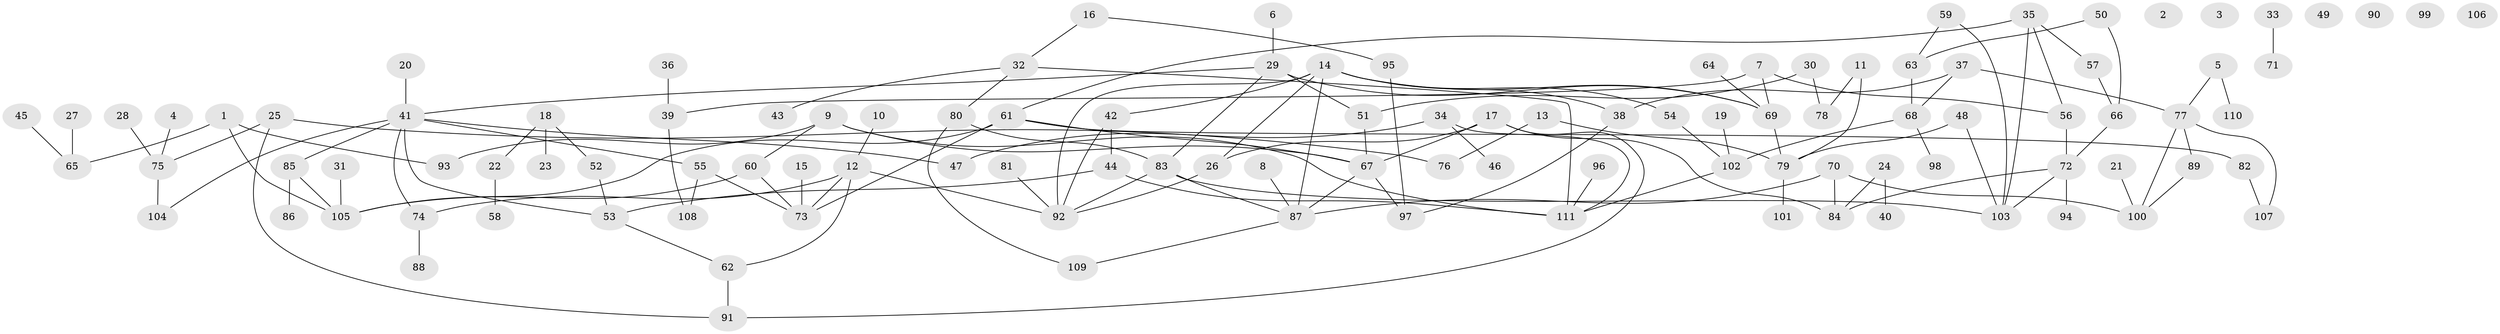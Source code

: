 // coarse degree distribution, {6: 0.013888888888888888, 0: 0.08333333333333333, 1: 0.2222222222222222, 4: 0.18055555555555555, 2: 0.19444444444444445, 9: 0.013888888888888888, 3: 0.16666666666666666, 7: 0.013888888888888888, 5: 0.08333333333333333, 8: 0.013888888888888888, 10: 0.013888888888888888}
// Generated by graph-tools (version 1.1) at 2025/41/03/06/25 10:41:19]
// undirected, 111 vertices, 143 edges
graph export_dot {
graph [start="1"]
  node [color=gray90,style=filled];
  1;
  2;
  3;
  4;
  5;
  6;
  7;
  8;
  9;
  10;
  11;
  12;
  13;
  14;
  15;
  16;
  17;
  18;
  19;
  20;
  21;
  22;
  23;
  24;
  25;
  26;
  27;
  28;
  29;
  30;
  31;
  32;
  33;
  34;
  35;
  36;
  37;
  38;
  39;
  40;
  41;
  42;
  43;
  44;
  45;
  46;
  47;
  48;
  49;
  50;
  51;
  52;
  53;
  54;
  55;
  56;
  57;
  58;
  59;
  60;
  61;
  62;
  63;
  64;
  65;
  66;
  67;
  68;
  69;
  70;
  71;
  72;
  73;
  74;
  75;
  76;
  77;
  78;
  79;
  80;
  81;
  82;
  83;
  84;
  85;
  86;
  87;
  88;
  89;
  90;
  91;
  92;
  93;
  94;
  95;
  96;
  97;
  98;
  99;
  100;
  101;
  102;
  103;
  104;
  105;
  106;
  107;
  108;
  109;
  110;
  111;
  1 -- 65;
  1 -- 93;
  1 -- 105;
  4 -- 75;
  5 -- 77;
  5 -- 110;
  6 -- 29;
  7 -- 39;
  7 -- 56;
  7 -- 69;
  8 -- 87;
  9 -- 60;
  9 -- 67;
  9 -- 93;
  9 -- 111;
  10 -- 12;
  11 -- 78;
  11 -- 79;
  12 -- 62;
  12 -- 73;
  12 -- 74;
  12 -- 92;
  13 -- 76;
  13 -- 79;
  14 -- 26;
  14 -- 38;
  14 -- 42;
  14 -- 54;
  14 -- 69;
  14 -- 87;
  14 -- 92;
  15 -- 73;
  16 -- 32;
  16 -- 95;
  17 -- 26;
  17 -- 67;
  17 -- 84;
  17 -- 91;
  18 -- 22;
  18 -- 23;
  18 -- 52;
  19 -- 102;
  20 -- 41;
  21 -- 100;
  22 -- 58;
  24 -- 40;
  24 -- 84;
  25 -- 75;
  25 -- 76;
  25 -- 91;
  26 -- 92;
  27 -- 65;
  28 -- 75;
  29 -- 41;
  29 -- 51;
  29 -- 69;
  29 -- 83;
  30 -- 51;
  30 -- 78;
  31 -- 105;
  32 -- 43;
  32 -- 80;
  32 -- 111;
  33 -- 71;
  34 -- 46;
  34 -- 47;
  34 -- 111;
  35 -- 56;
  35 -- 57;
  35 -- 61;
  35 -- 103;
  36 -- 39;
  37 -- 38;
  37 -- 68;
  37 -- 77;
  38 -- 97;
  39 -- 108;
  41 -- 47;
  41 -- 53;
  41 -- 55;
  41 -- 74;
  41 -- 85;
  41 -- 104;
  42 -- 44;
  42 -- 92;
  44 -- 53;
  44 -- 111;
  45 -- 65;
  48 -- 79;
  48 -- 103;
  50 -- 63;
  50 -- 66;
  51 -- 67;
  52 -- 53;
  53 -- 62;
  54 -- 102;
  55 -- 73;
  55 -- 108;
  56 -- 72;
  57 -- 66;
  59 -- 63;
  59 -- 103;
  60 -- 73;
  60 -- 105;
  61 -- 67;
  61 -- 73;
  61 -- 82;
  61 -- 105;
  62 -- 91;
  63 -- 68;
  64 -- 69;
  66 -- 72;
  67 -- 87;
  67 -- 97;
  68 -- 98;
  68 -- 102;
  69 -- 79;
  70 -- 84;
  70 -- 87;
  70 -- 100;
  72 -- 84;
  72 -- 94;
  72 -- 103;
  74 -- 88;
  75 -- 104;
  77 -- 89;
  77 -- 100;
  77 -- 107;
  79 -- 101;
  80 -- 83;
  80 -- 109;
  81 -- 92;
  82 -- 107;
  83 -- 87;
  83 -- 92;
  83 -- 103;
  85 -- 86;
  85 -- 105;
  87 -- 109;
  89 -- 100;
  95 -- 97;
  96 -- 111;
  102 -- 111;
}
